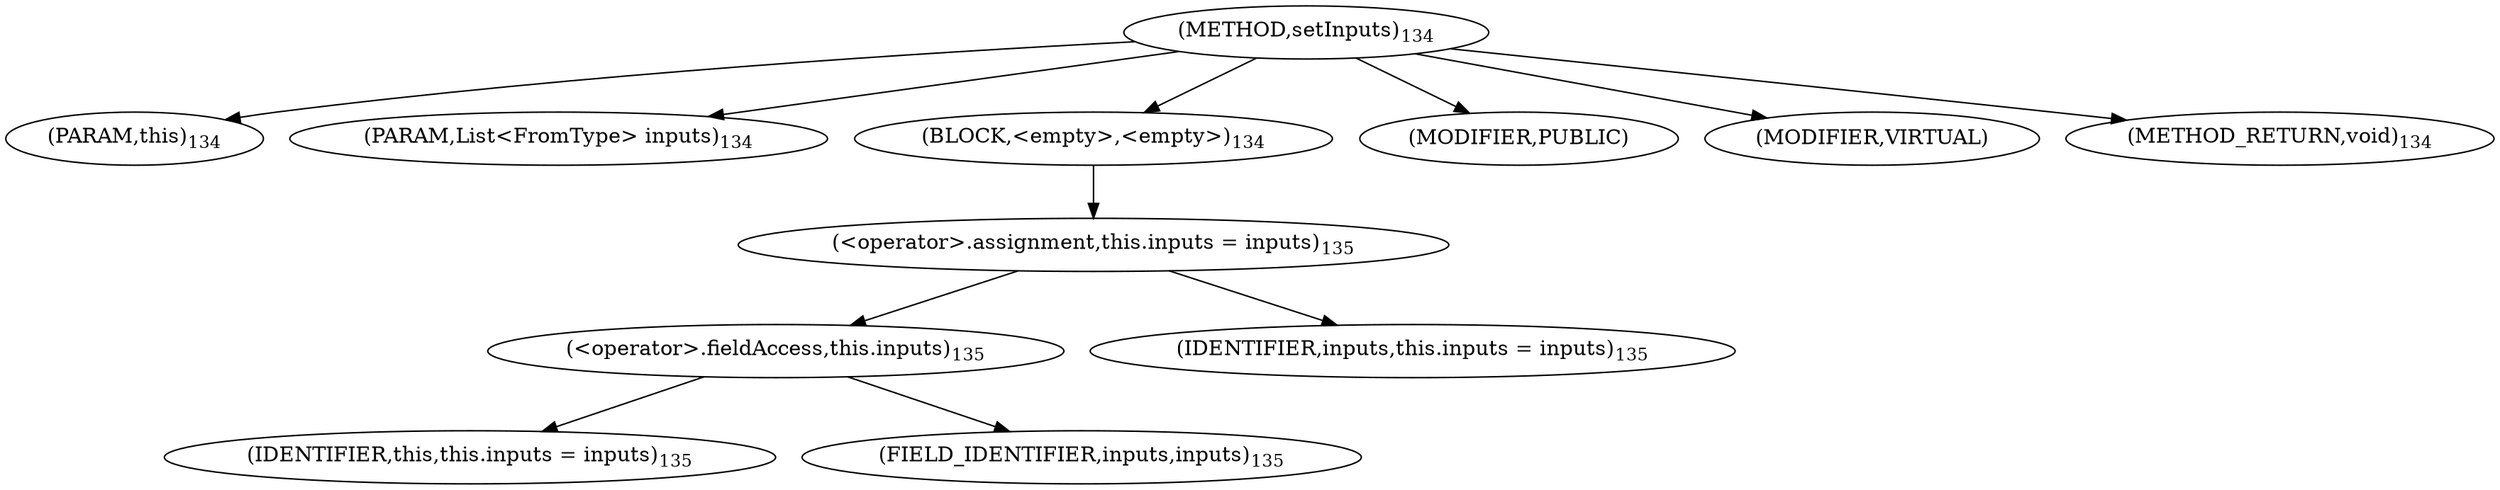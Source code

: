 digraph "setInputs" {  
"352" [label = <(METHOD,setInputs)<SUB>134</SUB>> ]
"28" [label = <(PARAM,this)<SUB>134</SUB>> ]
"353" [label = <(PARAM,List&lt;FromType&gt; inputs)<SUB>134</SUB>> ]
"354" [label = <(BLOCK,&lt;empty&gt;,&lt;empty&gt;)<SUB>134</SUB>> ]
"355" [label = <(&lt;operator&gt;.assignment,this.inputs = inputs)<SUB>135</SUB>> ]
"356" [label = <(&lt;operator&gt;.fieldAccess,this.inputs)<SUB>135</SUB>> ]
"27" [label = <(IDENTIFIER,this,this.inputs = inputs)<SUB>135</SUB>> ]
"357" [label = <(FIELD_IDENTIFIER,inputs,inputs)<SUB>135</SUB>> ]
"358" [label = <(IDENTIFIER,inputs,this.inputs = inputs)<SUB>135</SUB>> ]
"359" [label = <(MODIFIER,PUBLIC)> ]
"360" [label = <(MODIFIER,VIRTUAL)> ]
"361" [label = <(METHOD_RETURN,void)<SUB>134</SUB>> ]
  "352" -> "28" 
  "352" -> "353" 
  "352" -> "354" 
  "352" -> "359" 
  "352" -> "360" 
  "352" -> "361" 
  "354" -> "355" 
  "355" -> "356" 
  "355" -> "358" 
  "356" -> "27" 
  "356" -> "357" 
}
